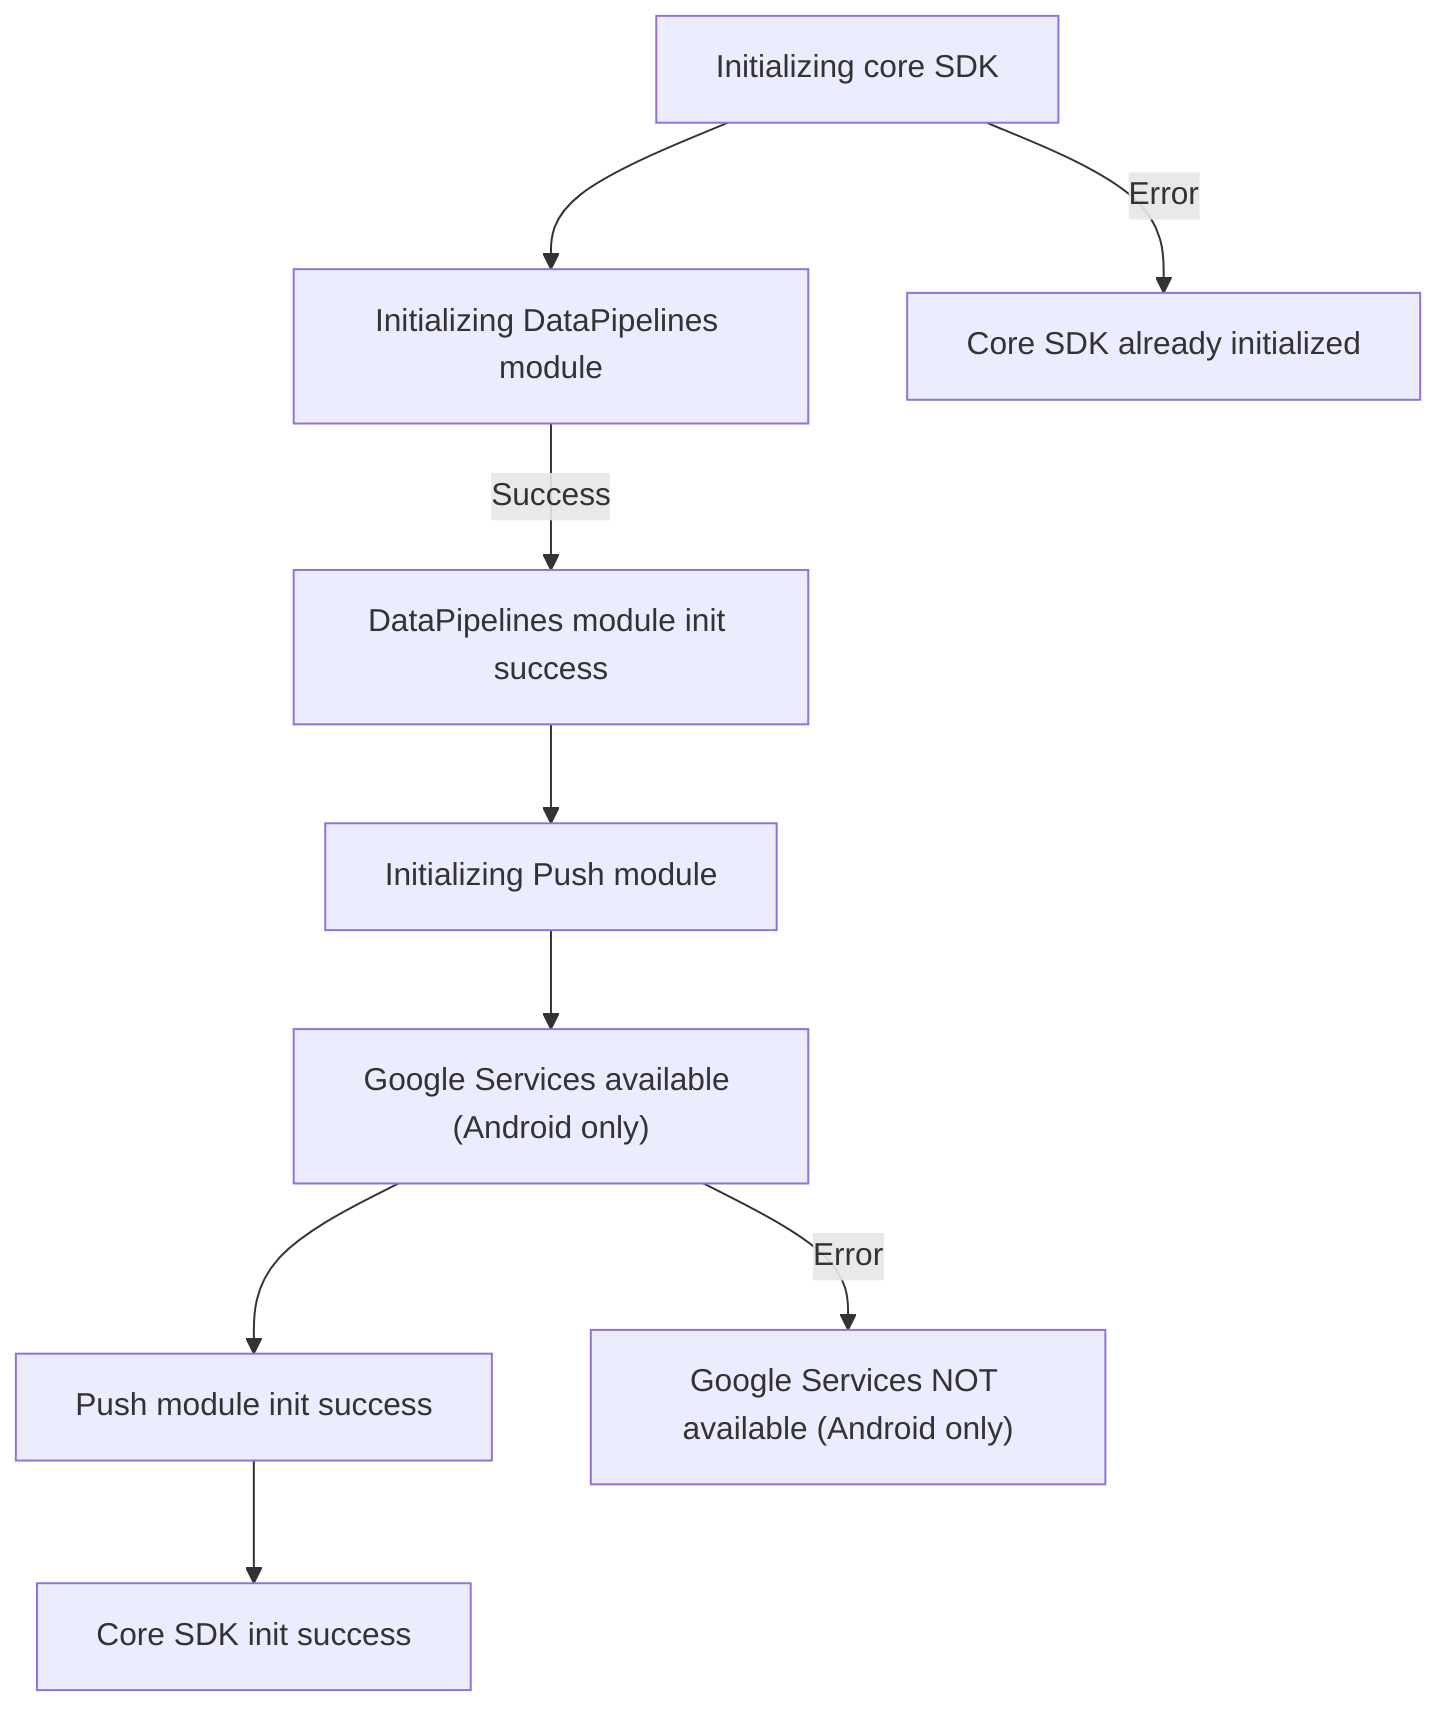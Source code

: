 graph TD
core-sdk-init["Initializing core SDK"]
core-sdk-init --> data-pipelines-module-init
core-sdk-init -->|Error| core-sdk-init-already-initialized
core-sdk-init-already-initialized["Core SDK already initialized"]
data-pipelines-module-init["Initializing DataPipelines module"]
data-pipelines-module-init -->|Success| data-pipelines-module-success
data-pipelines-module-success["DataPipelines module init success"]
data-pipelines-module-success --> push-module-init
push-module-init["Initializing Push module"]
push-module-init --> push-google-services-available
push-google-services-available["Google Services available (Android only)"]
push-google-services-available --> push-module-success
push-google-services-available -->|Error| push-google-services-error
push-google-services-error["Google Services NOT available (Android only)"]
push-module-success["Push module init success"]
push-module-success --> core-sdk-init-success
core-sdk-init-success["Core SDK init success"]
